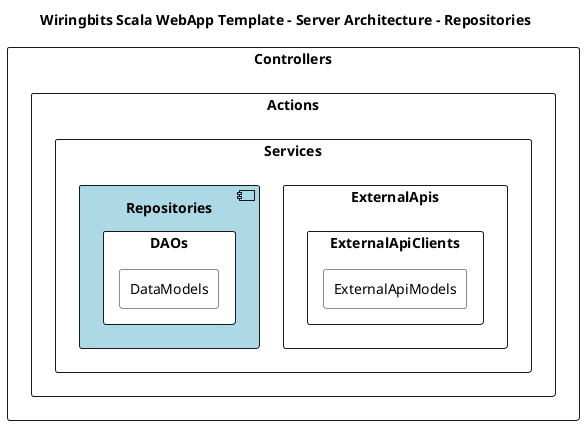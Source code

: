 @startuml
Title Wiringbits Scala WebApp Template - Server Architecture - Repositories

skinparam {
    linetype ortho
}

skinparam component {
  BackgroundColor LightBlue
}
skinparam rectangle {
  BackgroundColor White
}

rectangle Controllers {
    rectangle Actions {
        rectangle Services {
            rectangle ExternalApis {
                rectangle ExternalApiClients {
                    rectangle ExternalApiModels
                }
            }
            component Repositories {
                rectangle DAOs {
                    rectangle DataModels
                }
            }
        }
    }
}
@enduml
